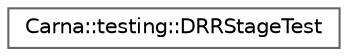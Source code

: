 digraph "Graphical Class Hierarchy"
{
 // LATEX_PDF_SIZE
  bgcolor="transparent";
  edge [fontname=Helvetica,fontsize=10,labelfontname=Helvetica,labelfontsize=10];
  node [fontname=Helvetica,fontsize=10,shape=box,height=0.2,width=0.4];
  rankdir="LR";
  Node0 [id="Node000000",label="Carna::testing::DRRStageTest",height=0.2,width=0.4,color="grey40", fillcolor="white", style="filled",URL="$classCarna_1_1testing_1_1DRRStageTest.html",tooltip="Module-tests of the Carna::presets::DRRStage class."];
}
